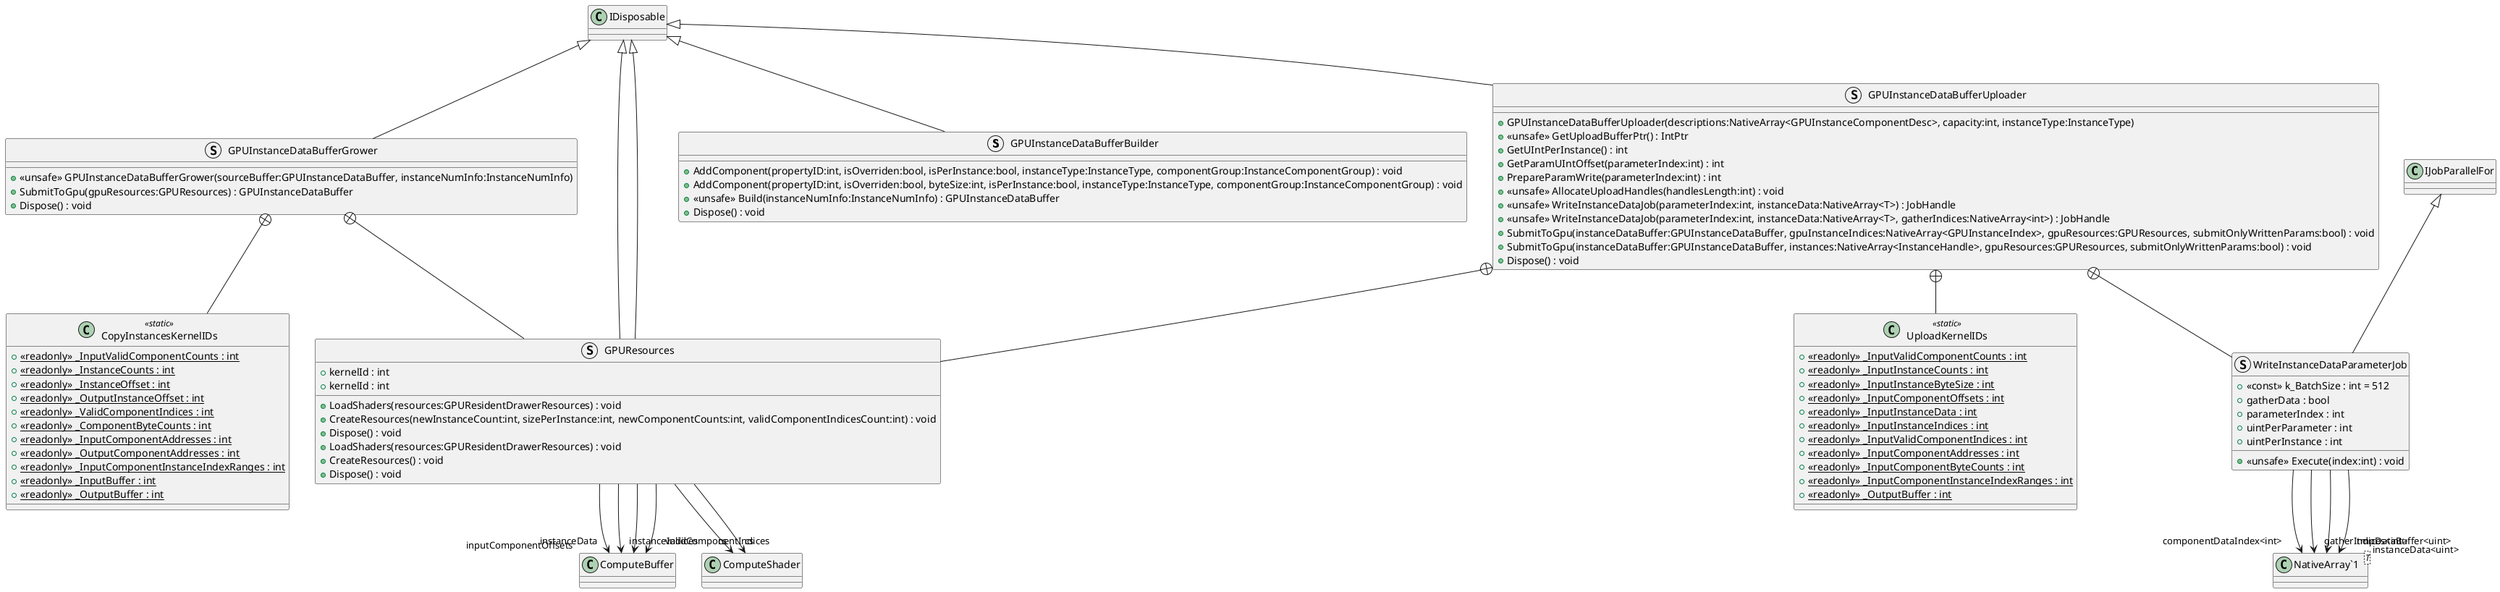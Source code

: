 @startuml
struct GPUInstanceDataBufferBuilder {
    + AddComponent(propertyID:int, isOverriden:bool, isPerInstance:bool, instanceType:InstanceType, componentGroup:InstanceComponentGroup) : void
    + AddComponent(propertyID:int, isOverriden:bool, byteSize:int, isPerInstance:bool, instanceType:InstanceType, componentGroup:InstanceComponentGroup) : void
    + <<unsafe>> Build(instanceNumInfo:InstanceNumInfo) : GPUInstanceDataBuffer
    + Dispose() : void
}
struct GPUInstanceDataBufferUploader {
    + GPUInstanceDataBufferUploader(descriptions:NativeArray<GPUInstanceComponentDesc>, capacity:int, instanceType:InstanceType)
    + <<unsafe>> GetUploadBufferPtr() : IntPtr
    + GetUIntPerInstance() : int
    + GetParamUIntOffset(parameterIndex:int) : int
    + PrepareParamWrite(parameterIndex:int) : int
    + <<unsafe>> AllocateUploadHandles(handlesLength:int) : void
    + <<unsafe>> WriteInstanceDataJob(parameterIndex:int, instanceData:NativeArray<T>) : JobHandle
    + <<unsafe>> WriteInstanceDataJob(parameterIndex:int, instanceData:NativeArray<T>, gatherIndices:NativeArray<int>) : JobHandle
    + SubmitToGpu(instanceDataBuffer:GPUInstanceDataBuffer, gpuInstanceIndices:NativeArray<GPUInstanceIndex>, gpuResources:GPUResources, submitOnlyWrittenParams:bool) : void
    + SubmitToGpu(instanceDataBuffer:GPUInstanceDataBuffer, instances:NativeArray<InstanceHandle>, gpuResources:GPUResources, submitOnlyWrittenParams:bool) : void
    + Dispose() : void
}
struct GPUInstanceDataBufferGrower {
    + <<unsafe>> GPUInstanceDataBufferGrower(sourceBuffer:GPUInstanceDataBuffer, instanceNumInfo:InstanceNumInfo)
    + SubmitToGpu(gpuResources:GPUResources) : GPUInstanceDataBuffer
    + Dispose() : void
}
class UploadKernelIDs <<static>> {
    + {static} <<readonly>> _InputValidComponentCounts : int
    + {static} <<readonly>> _InputInstanceCounts : int
    + {static} <<readonly>> _InputInstanceByteSize : int
    + {static} <<readonly>> _InputComponentOffsets : int
    + {static} <<readonly>> _InputInstanceData : int
    + {static} <<readonly>> _InputInstanceIndices : int
    + {static} <<readonly>> _InputValidComponentIndices : int
    + {static} <<readonly>> _InputComponentAddresses : int
    + {static} <<readonly>> _InputComponentByteCounts : int
    + {static} <<readonly>> _InputComponentInstanceIndexRanges : int
    + {static} <<readonly>> _OutputBuffer : int
}
struct GPUResources {
    + kernelId : int
    + LoadShaders(resources:GPUResidentDrawerResources) : void
    + CreateResources(newInstanceCount:int, sizePerInstance:int, newComponentCounts:int, validComponentIndicesCount:int) : void
    + Dispose() : void
}
struct WriteInstanceDataParameterJob {
    + <<const>> k_BatchSize : int = 512
    + gatherData : bool
    + parameterIndex : int
    + uintPerParameter : int
    + uintPerInstance : int
    + <<unsafe>> Execute(index:int) : void
}
class CopyInstancesKernelIDs <<static>> {
    + {static} <<readonly>> _InputValidComponentCounts : int
    + {static} <<readonly>> _InstanceCounts : int
    + {static} <<readonly>> _InstanceOffset : int
    + {static} <<readonly>> _OutputInstanceOffset : int
    + {static} <<readonly>> _ValidComponentIndices : int
    + {static} <<readonly>> _ComponentByteCounts : int
    + {static} <<readonly>> _InputComponentAddresses : int
    + {static} <<readonly>> _OutputComponentAddresses : int
    + {static} <<readonly>> _InputComponentInstanceIndexRanges : int
    + {static} <<readonly>> _InputBuffer : int
    + {static} <<readonly>> _OutputBuffer : int
}
struct GPUResources {
    + kernelId : int
    + LoadShaders(resources:GPUResidentDrawerResources) : void
    + CreateResources() : void
    + Dispose() : void
}
class "NativeArray`1"<T> {
}
IDisposable <|-- GPUInstanceDataBufferBuilder
IDisposable <|-- GPUInstanceDataBufferUploader
IDisposable <|-- GPUInstanceDataBufferGrower
GPUInstanceDataBufferUploader +-- UploadKernelIDs
GPUInstanceDataBufferUploader +-- GPUResources
IDisposable <|-- GPUResources
GPUResources --> "instanceData" ComputeBuffer
GPUResources --> "instanceIndices" ComputeBuffer
GPUResources --> "inputComponentOffsets" ComputeBuffer
GPUResources --> "validComponentIndices" ComputeBuffer
GPUResources --> "cs" ComputeShader
GPUInstanceDataBufferUploader +-- WriteInstanceDataParameterJob
IJobParallelFor <|-- WriteInstanceDataParameterJob
WriteInstanceDataParameterJob --> "componentDataIndex<int>" "NativeArray`1"
WriteInstanceDataParameterJob --> "gatherIndices<int>" "NativeArray`1"
WriteInstanceDataParameterJob --> "instanceData<uint>" "NativeArray`1"
WriteInstanceDataParameterJob --> "tmpDataBuffer<uint>" "NativeArray`1"
GPUInstanceDataBufferGrower +-- CopyInstancesKernelIDs
GPUInstanceDataBufferGrower +-- GPUResources
IDisposable <|-- GPUResources
GPUResources --> "cs" ComputeShader
@enduml
